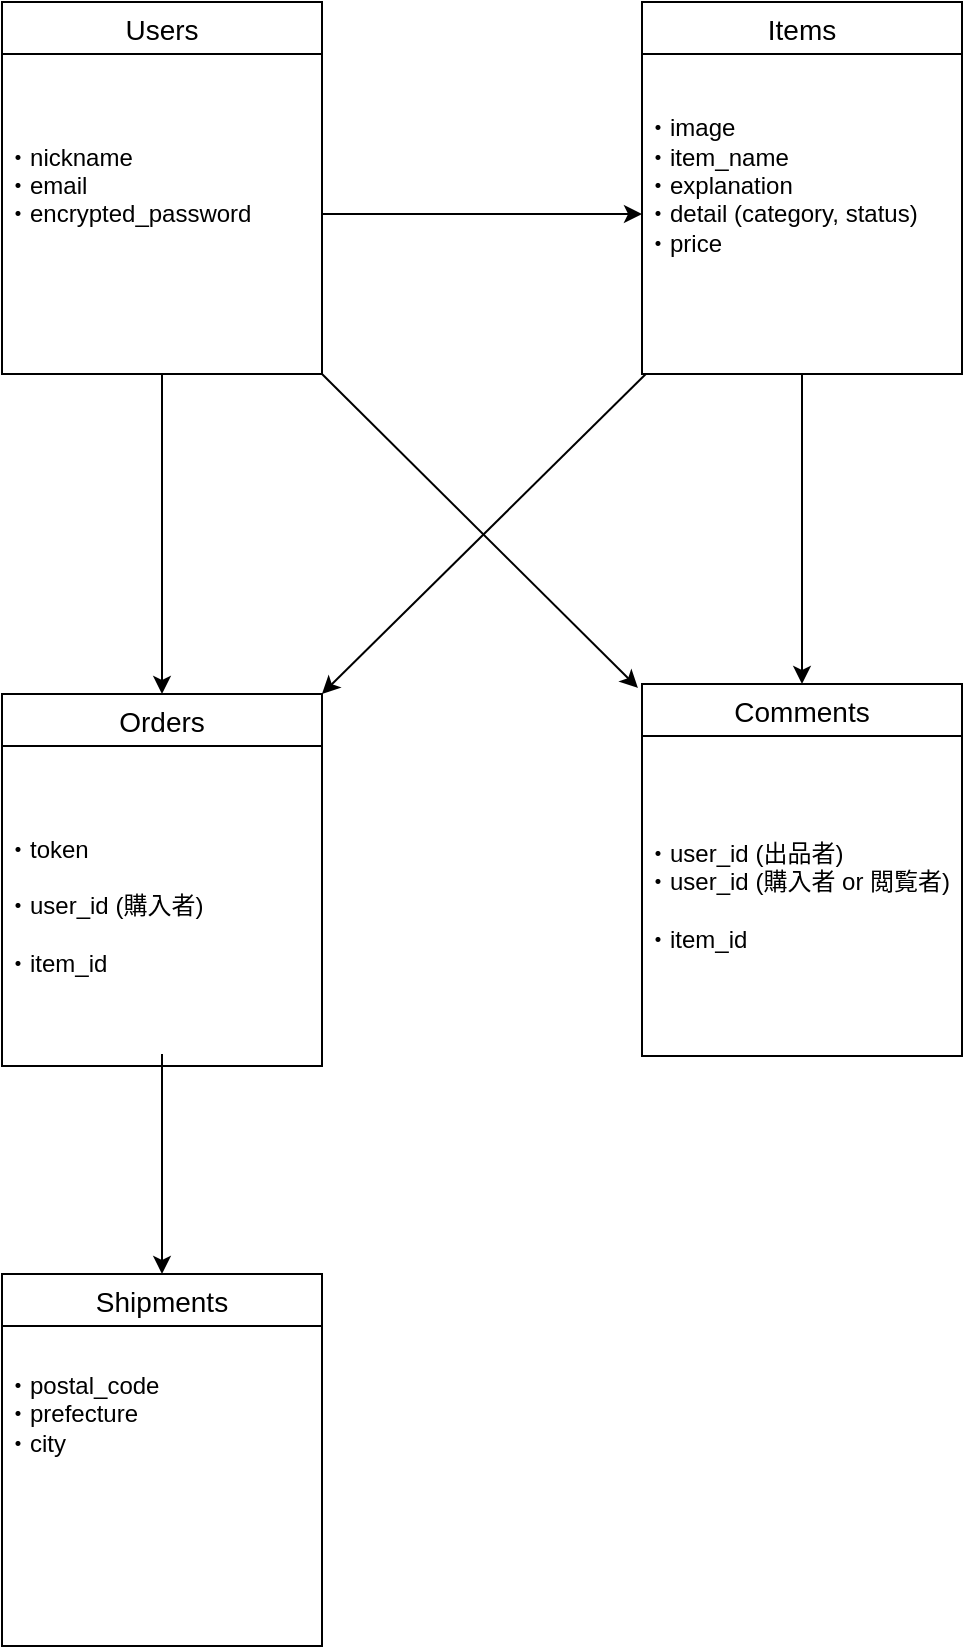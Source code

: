 <mxfile>
    <diagram id="qnPIGTyLzPCR4A3-l77a" name="ページ1">
        <mxGraphModel dx="882" dy="627" grid="1" gridSize="10" guides="1" tooltips="1" connect="1" arrows="1" fold="1" page="1" pageScale="1" pageWidth="827" pageHeight="1169" math="0" shadow="0">
            <root>
                <mxCell id="0"/>
                <mxCell id="1" parent="0"/>
                <mxCell id="15" value="" style="group" parent="1" vertex="1" connectable="0">
                    <mxGeometry x="100" y="160" width="160" height="180" as="geometry"/>
                </mxCell>
                <mxCell id="10" value="・&lt;span&gt;nickname&lt;/span&gt;&lt;br&gt;・email&lt;br&gt;・encrypted_password&lt;br&gt;&lt;font color=&quot;#ffffff&quot;&gt;・name&lt;/font&gt;&lt;br&gt;&lt;font color=&quot;#ffffff&quot;&gt;・birthday&lt;/font&gt;" style="whiteSpace=wrap;html=1;align=left;" parent="15" vertex="1">
                    <mxGeometry y="20" width="160" height="160" as="geometry"/>
                </mxCell>
                <mxCell id="14" value="" style="group" parent="15" vertex="1" connectable="0">
                    <mxGeometry width="160" height="20" as="geometry"/>
                </mxCell>
                <mxCell id="4" value="" style="whiteSpace=wrap;html=1;" parent="14" vertex="1">
                    <mxGeometry width="160" height="20" as="geometry"/>
                </mxCell>
                <mxCell id="9" value="Users" style="text;html=1;align=center;verticalAlign=middle;resizable=0;points=[];autosize=1;strokeColor=none;" parent="14" vertex="1">
                    <mxGeometry width="50" height="20" as="geometry"/>
                </mxCell>
                <mxCell id="16" value="" style="group" parent="1" vertex="1" connectable="0">
                    <mxGeometry x="420" y="154" width="160" height="186" as="geometry"/>
                </mxCell>
                <mxCell id="17" value="・image&lt;br&gt;・item_name&lt;br&gt;・explanation&lt;br&gt;・detail (category, status)&lt;br&gt;・price&lt;br&gt;&lt;br&gt;&lt;font color=&quot;#ffffff&quot;&gt;・user_id (出品者)&lt;/font&gt;" style="whiteSpace=wrap;html=1;align=left;" parent="16" vertex="1">
                    <mxGeometry y="20" width="160" height="160" as="geometry"/>
                </mxCell>
                <mxCell id="18" value="" style="group" parent="16" vertex="1" connectable="0">
                    <mxGeometry width="160" height="186" as="geometry"/>
                </mxCell>
                <mxCell id="19" value="" style="whiteSpace=wrap;html=1;" parent="18" vertex="1">
                    <mxGeometry width="160" height="20" as="geometry"/>
                </mxCell>
                <mxCell id="20" value="Items" style="text;html=1;align=center;verticalAlign=middle;resizable=0;points=[];autosize=1;strokeColor=none;" parent="18" vertex="1">
                    <mxGeometry x="5" width="40" height="20" as="geometry"/>
                </mxCell>
                <mxCell id="59" value="Items" style="swimlane;fontStyle=0;childLayout=stackLayout;horizontal=1;startSize=26;horizontalStack=0;resizeParent=1;resizeParentMax=0;resizeLast=0;collapsible=1;marginBottom=0;align=center;fontSize=14;" vertex="1" parent="18">
                    <mxGeometry width="160" height="186" as="geometry">
                        <mxRectangle x="600" y="160" width="60" height="26" as="alternateBounds"/>
                    </mxGeometry>
                </mxCell>
                <mxCell id="60" value="・image&lt;br&gt;・item_name&lt;br&gt;・explanation&lt;br&gt;・detail (category, status)&lt;br&gt;・price&lt;br&gt;&lt;br&gt;&lt;font color=&quot;#ffffff&quot;&gt;・user_id (出品者)&lt;/font&gt;" style="whiteSpace=wrap;html=1;align=left;" vertex="1" parent="59">
                    <mxGeometry y="26" width="160" height="160" as="geometry"/>
                </mxCell>
                <mxCell id="21" value="" style="group" parent="1" vertex="1" connectable="0">
                    <mxGeometry x="100" y="500" width="160" height="186" as="geometry"/>
                </mxCell>
                <mxCell id="22" value="・token&lt;br&gt;&lt;br&gt;・user_id (購入者)&lt;br&gt;&lt;br&gt;・item_id" style="whiteSpace=wrap;html=1;align=left;" parent="21" vertex="1">
                    <mxGeometry y="20" width="160" height="160" as="geometry"/>
                </mxCell>
                <mxCell id="23" value="" style="group" parent="21" vertex="1" connectable="0">
                    <mxGeometry width="160" height="186" as="geometry"/>
                </mxCell>
                <mxCell id="24" value="" style="whiteSpace=wrap;html=1;" parent="23" vertex="1">
                    <mxGeometry width="160" height="20" as="geometry"/>
                </mxCell>
                <mxCell id="25" value="Orders" style="text;html=1;align=center;verticalAlign=middle;resizable=0;points=[];autosize=1;strokeColor=none;" parent="23" vertex="1">
                    <mxGeometry width="50" height="20" as="geometry"/>
                </mxCell>
                <mxCell id="63" value="Orders" style="swimlane;fontStyle=0;childLayout=stackLayout;horizontal=1;startSize=26;horizontalStack=0;resizeParent=1;resizeParentMax=0;resizeLast=0;collapsible=1;marginBottom=0;align=center;fontSize=14;" vertex="1" parent="23">
                    <mxGeometry width="160" height="186" as="geometry">
                        <mxRectangle x="600" y="160" width="60" height="26" as="alternateBounds"/>
                    </mxGeometry>
                </mxCell>
                <mxCell id="64" value="・token&lt;br&gt;&lt;br&gt;・user_id (購入者)&lt;br&gt;&lt;br&gt;・item_id" style="whiteSpace=wrap;html=1;align=left;" vertex="1" parent="63">
                    <mxGeometry y="26" width="160" height="160" as="geometry"/>
                </mxCell>
                <mxCell id="26" value="" style="group" parent="1" vertex="1" connectable="0">
                    <mxGeometry x="100" y="790" width="160" height="186" as="geometry"/>
                </mxCell>
                <mxCell id="27" value="・postal_code&lt;br&gt;・prefecture&lt;br&gt;・city&lt;br&gt;&lt;font color=&quot;#ffffff&quot;&gt;・house_number&lt;/font&gt;&lt;br&gt;&lt;font color=&quot;#ffffff&quot;&gt;・building_name&lt;br&gt;・telephone_number&lt;br&gt;&lt;br&gt;・order_id&lt;br&gt;&lt;/font&gt;" style="whiteSpace=wrap;html=1;align=left;" parent="26" vertex="1">
                    <mxGeometry y="20" width="160" height="160" as="geometry"/>
                </mxCell>
                <mxCell id="28" value="" style="group" parent="26" vertex="1" connectable="0">
                    <mxGeometry width="160" height="186" as="geometry"/>
                </mxCell>
                <mxCell id="29" value="" style="whiteSpace=wrap;html=1;" parent="28" vertex="1">
                    <mxGeometry width="160" height="20" as="geometry"/>
                </mxCell>
                <mxCell id="30" value="Shipments" style="text;html=1;align=center;verticalAlign=middle;resizable=0;points=[];autosize=1;strokeColor=none;" parent="28" vertex="1">
                    <mxGeometry width="70" height="20" as="geometry"/>
                </mxCell>
                <mxCell id="67" value="Shipments" style="swimlane;fontStyle=0;childLayout=stackLayout;horizontal=1;startSize=26;horizontalStack=0;resizeParent=1;resizeParentMax=0;resizeLast=0;collapsible=1;marginBottom=0;align=center;fontSize=14;" vertex="1" parent="28">
                    <mxGeometry width="160" height="186" as="geometry">
                        <mxRectangle x="600" y="160" width="60" height="26" as="alternateBounds"/>
                    </mxGeometry>
                </mxCell>
                <mxCell id="68" value="・postal_code&lt;br&gt;・prefecture&lt;br&gt;・city&lt;br&gt;&lt;font color=&quot;#ffffff&quot;&gt;・house_number&lt;/font&gt;&lt;br&gt;&lt;font color=&quot;#ffffff&quot;&gt;・building_name&lt;br&gt;・telephone_number&lt;br&gt;&lt;br&gt;・order_id&lt;/font&gt;" style="whiteSpace=wrap;html=1;align=left;" vertex="1" parent="67">
                    <mxGeometry y="26" width="160" height="160" as="geometry"/>
                </mxCell>
                <mxCell id="31" style="edgeStyle=orthogonalEdgeStyle;rounded=0;orthogonalLoop=1;jettySize=auto;html=1;shadow=0;" edge="1" parent="1" source="10">
                    <mxGeometry relative="1" as="geometry">
                        <mxPoint x="420" y="260" as="targetPoint"/>
                    </mxGeometry>
                </mxCell>
                <mxCell id="32" style="edgeStyle=orthogonalEdgeStyle;rounded=0;orthogonalLoop=1;jettySize=auto;html=1;entryX=0.5;entryY=0;entryDx=0;entryDy=0;" edge="1" parent="1" source="10" target="24">
                    <mxGeometry relative="1" as="geometry"/>
                </mxCell>
                <mxCell id="35" style="edgeStyle=orthogonalEdgeStyle;rounded=0;orthogonalLoop=1;jettySize=auto;html=1;entryX=0.5;entryY=0;entryDx=0;entryDy=0;" edge="1" parent="1" source="22" target="29">
                    <mxGeometry relative="1" as="geometry"/>
                </mxCell>
                <mxCell id="36" style="edgeStyle=none;rounded=0;orthogonalLoop=1;jettySize=auto;html=1;entryX=1;entryY=0;entryDx=0;entryDy=0;exitX=0.012;exitY=1;exitDx=0;exitDy=0;exitPerimeter=0;" edge="1" parent="1" source="60" target="24">
                    <mxGeometry relative="1" as="geometry"/>
                </mxCell>
                <mxCell id="38" value="" style="group" vertex="1" connectable="0" parent="1">
                    <mxGeometry x="420" y="495" width="160" height="186" as="geometry"/>
                </mxCell>
                <mxCell id="39" value="・user_id (出品者)&lt;br&gt;・user_id (購入者 or 閲覧者)&lt;br&gt;&lt;br&gt;・item_id" style="whiteSpace=wrap;html=1;align=left;" vertex="1" parent="38">
                    <mxGeometry y="20" width="160" height="160" as="geometry"/>
                </mxCell>
                <mxCell id="40" value="" style="group" vertex="1" connectable="0" parent="38">
                    <mxGeometry width="160" height="20" as="geometry"/>
                </mxCell>
                <mxCell id="41" value="" style="whiteSpace=wrap;html=1;" vertex="1" parent="40">
                    <mxGeometry width="160" height="20" as="geometry"/>
                </mxCell>
                <mxCell id="42" value="Comments" style="text;html=1;align=center;verticalAlign=middle;resizable=0;points=[];autosize=1;strokeColor=none;" vertex="1" parent="40">
                    <mxGeometry width="70" height="20" as="geometry"/>
                </mxCell>
                <mxCell id="65" value="Comments" style="swimlane;fontStyle=0;childLayout=stackLayout;horizontal=1;startSize=26;horizontalStack=0;resizeParent=1;resizeParentMax=0;resizeLast=0;collapsible=1;marginBottom=0;align=center;fontSize=14;" vertex="1" parent="38">
                    <mxGeometry width="160" height="186" as="geometry">
                        <mxRectangle x="600" y="160" width="60" height="26" as="alternateBounds"/>
                    </mxGeometry>
                </mxCell>
                <mxCell id="66" value="・user_id (出品者)&lt;br&gt;・user_id (購入者 or 閲覧者)&lt;br&gt;&lt;br&gt;・item_id" style="whiteSpace=wrap;html=1;align=left;" vertex="1" parent="65">
                    <mxGeometry y="26" width="160" height="160" as="geometry"/>
                </mxCell>
                <mxCell id="44" style="edgeStyle=none;rounded=0;orthogonalLoop=1;jettySize=auto;html=1;shadow=0;" edge="1" parent="1" target="41">
                    <mxGeometry relative="1" as="geometry">
                        <mxPoint x="500" y="340" as="sourcePoint"/>
                    </mxGeometry>
                </mxCell>
                <mxCell id="45" style="edgeStyle=none;rounded=0;orthogonalLoop=1;jettySize=auto;html=1;entryX=-0.029;entryY=0.1;entryDx=0;entryDy=0;shadow=0;exitX=1;exitY=1;exitDx=0;exitDy=0;entryPerimeter=0;" edge="1" parent="1" source="10" target="42">
                    <mxGeometry relative="1" as="geometry"/>
                </mxCell>
                <mxCell id="46" value="Users" style="swimlane;fontStyle=0;childLayout=stackLayout;horizontal=1;startSize=26;horizontalStack=0;resizeParent=1;resizeParentMax=0;resizeLast=0;collapsible=1;marginBottom=0;align=center;fontSize=14;" vertex="1" parent="1">
                    <mxGeometry x="100" y="154" width="160" height="186" as="geometry">
                        <mxRectangle x="600" y="160" width="60" height="26" as="alternateBounds"/>
                    </mxGeometry>
                </mxCell>
                <mxCell id="58" value="・&lt;span&gt;nickname&lt;/span&gt;&lt;br&gt;・email&lt;br&gt;・encrypted_password&lt;br&gt;&lt;font color=&quot;#ffffff&quot;&gt;・name&lt;/font&gt;&lt;br&gt;&lt;font color=&quot;#ffffff&quot;&gt;・birthday&lt;/font&gt;" style="whiteSpace=wrap;html=1;align=left;" vertex="1" parent="46">
                    <mxGeometry y="26" width="160" height="160" as="geometry"/>
                </mxCell>
            </root>
        </mxGraphModel>
    </diagram>
</mxfile>